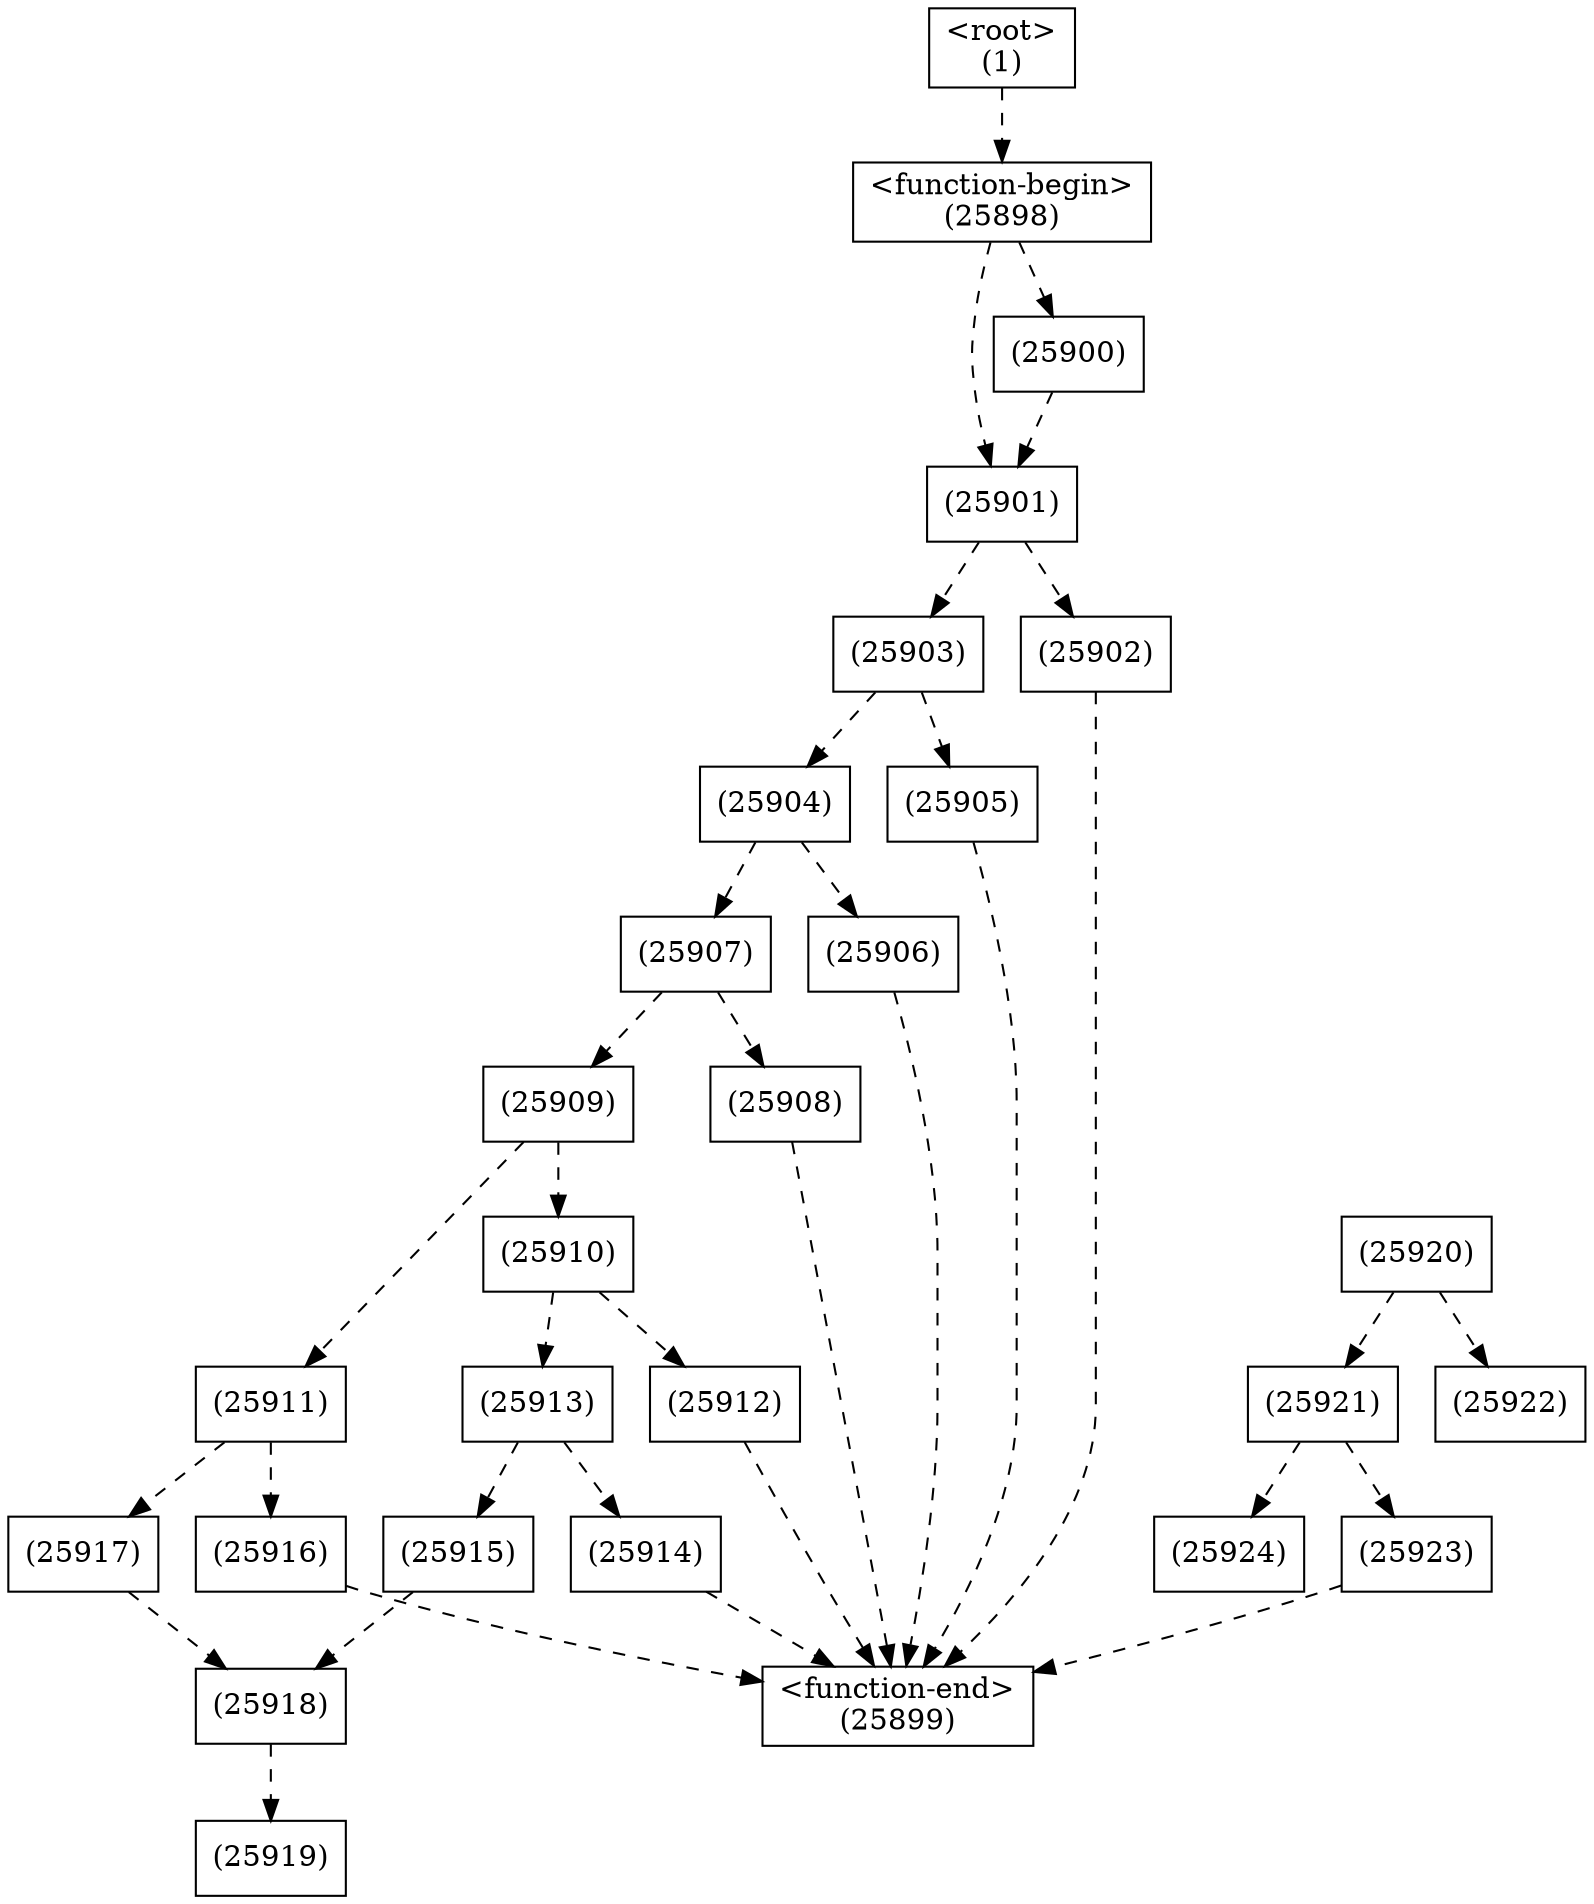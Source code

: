 digraph graphname {
n25924 [shape=box,label="(25924)"];
n25921 -> n25924[style="dashed"];
n25923 [shape=box,label="(25923)"];
n25921 -> n25923[style="dashed"];
n25922 [shape=box,label="(25922)"];
n25920 -> n25922[style="dashed"];
n25921 [shape=box,label="(25921)"];
n25920 -> n25921[style="dashed"];
n25920 [shape=box,label="(25920)"];
n25919 [shape=box,label="(25919)"];
n25918 -> n25919[style="dashed"];
n25918 [shape=box,label="(25918)"];
n25917 -> n25918[style="dashed"];
n25915 -> n25918[style="dashed"];
n25917 [shape=box,label="(25917)"];
n25911 -> n25917[style="dashed"];
n25916 [shape=box,label="(25916)"];
n25911 -> n25916[style="dashed"];
n25915 [shape=box,label="(25915)"];
n25913 -> n25915[style="dashed"];
n25914 [shape=box,label="(25914)"];
n25913 -> n25914[style="dashed"];
n25913 [shape=box,label="(25913)"];
n25910 -> n25913[style="dashed"];
n25912 [shape=box,label="(25912)"];
n25910 -> n25912[style="dashed"];
n25911 [shape=box,label="(25911)"];
n25909 -> n25911[style="dashed"];
n25910 [shape=box,label="(25910)"];
n25909 -> n25910[style="dashed"];
n25909 [shape=box,label="(25909)"];
n25907 -> n25909[style="dashed"];
n25908 [shape=box,label="(25908)"];
n25907 -> n25908[style="dashed"];
n25907 [shape=box,label="(25907)"];
n25904 -> n25907[style="dashed"];
n25906 [shape=box,label="(25906)"];
n25904 -> n25906[style="dashed"];
n25905 [shape=box,label="(25905)"];
n25903 -> n25905[style="dashed"];
n25904 [shape=box,label="(25904)"];
n25903 -> n25904[style="dashed"];
n25903 [shape=box,label="(25903)"];
n25901 -> n25903[style="dashed"];
n25902 [shape=box,label="(25902)"];
n25901 -> n25902[style="dashed"];
n25901 [shape=box,label="(25901)"];
n25900 -> n25901[style="dashed"];
n25898 -> n25901[style="dashed"];
n25900 [shape=box,label="(25900)"];
n25898 -> n25900[style="dashed"];
n25899 [shape=box,label="<function-end>
(25899)"];
n25923 -> n25899[style="dashed"];
n25905 -> n25899[style="dashed"];
n25916 -> n25899[style="dashed"];
n25914 -> n25899[style="dashed"];
n25912 -> n25899[style="dashed"];
n25908 -> n25899[style="dashed"];
n25906 -> n25899[style="dashed"];
n25902 -> n25899[style="dashed"];
n25898 [shape=box,label="<function-begin>
(25898)"];
n1 -> n25898[style="dashed"];
n1 [shape=box,label="<root>
(1)"];
}
